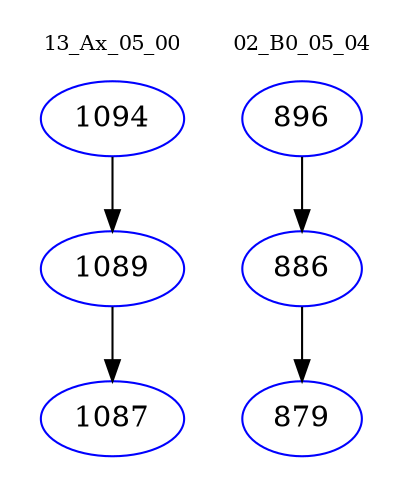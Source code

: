 digraph{
subgraph cluster_0 {
color = white
label = "13_Ax_05_00";
fontsize=10;
T0_1094 [label="1094", color="blue"]
T0_1094 -> T0_1089 [color="black"]
T0_1089 [label="1089", color="blue"]
T0_1089 -> T0_1087 [color="black"]
T0_1087 [label="1087", color="blue"]
}
subgraph cluster_1 {
color = white
label = "02_B0_05_04";
fontsize=10;
T1_896 [label="896", color="blue"]
T1_896 -> T1_886 [color="black"]
T1_886 [label="886", color="blue"]
T1_886 -> T1_879 [color="black"]
T1_879 [label="879", color="blue"]
}
}
